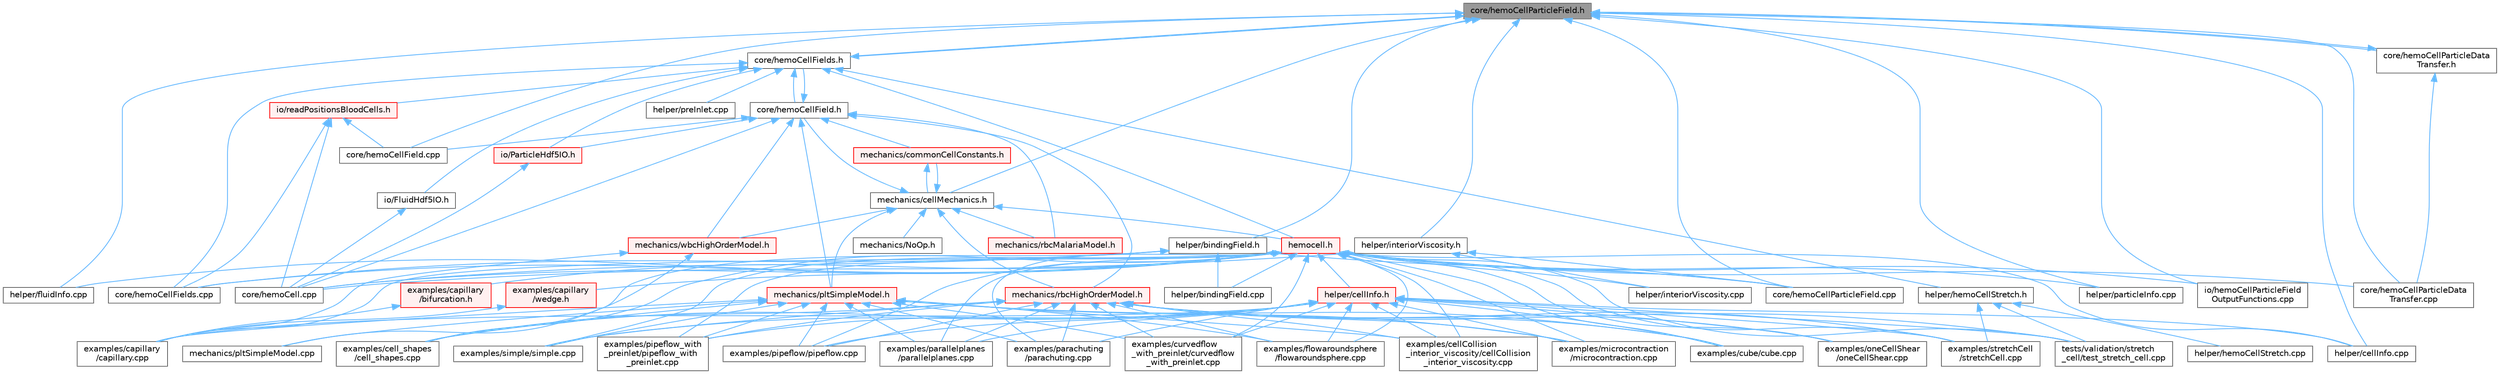 digraph "core/hemoCellParticleField.h"
{
 // LATEX_PDF_SIZE
  bgcolor="transparent";
  edge [fontname=Helvetica,fontsize=10,labelfontname=Helvetica,labelfontsize=10];
  node [fontname=Helvetica,fontsize=10,shape=box,height=0.2,width=0.4];
  Node1 [id="Node000001",label="core/hemoCellParticleField.h",height=0.2,width=0.4,color="gray40", fillcolor="grey60", style="filled", fontcolor="black",tooltip=" "];
  Node1 -> Node2 [id="edge1_Node000001_Node000002",dir="back",color="steelblue1",style="solid",tooltip=" "];
  Node2 [id="Node000002",label="core/hemoCellField.cpp",height=0.2,width=0.4,color="grey40", fillcolor="white", style="filled",URL="$hemoCellField_8cpp.html",tooltip=" "];
  Node1 -> Node3 [id="edge2_Node000001_Node000003",dir="back",color="steelblue1",style="solid",tooltip=" "];
  Node3 [id="Node000003",label="core/hemoCellFields.h",height=0.2,width=0.4,color="grey40", fillcolor="white", style="filled",URL="$hemoCellFields_8h.html",tooltip=" "];
  Node3 -> Node4 [id="edge3_Node000003_Node000004",dir="back",color="steelblue1",style="solid",tooltip=" "];
  Node4 [id="Node000004",label="core/hemoCellField.h",height=0.2,width=0.4,color="grey40", fillcolor="white", style="filled",URL="$hemoCellField_8h.html",tooltip=" "];
  Node4 -> Node5 [id="edge4_Node000004_Node000005",dir="back",color="steelblue1",style="solid",tooltip=" "];
  Node5 [id="Node000005",label="core/hemoCell.cpp",height=0.2,width=0.4,color="grey40", fillcolor="white", style="filled",URL="$hemoCell_8cpp.html",tooltip=" "];
  Node4 -> Node2 [id="edge5_Node000004_Node000002",dir="back",color="steelblue1",style="solid",tooltip=" "];
  Node4 -> Node3 [id="edge6_Node000004_Node000003",dir="back",color="steelblue1",style="solid",tooltip=" "];
  Node4 -> Node6 [id="edge7_Node000004_Node000006",dir="back",color="steelblue1",style="solid",tooltip=" "];
  Node6 [id="Node000006",label="io/ParticleHdf5IO.h",height=0.2,width=0.4,color="red", fillcolor="#FFF0F0", style="filled",URL="$ParticleHdf5IO_8h.html",tooltip=" "];
  Node6 -> Node5 [id="edge8_Node000006_Node000005",dir="back",color="steelblue1",style="solid",tooltip=" "];
  Node4 -> Node8 [id="edge9_Node000004_Node000008",dir="back",color="steelblue1",style="solid",tooltip=" "];
  Node8 [id="Node000008",label="mechanics/commonCellConstants.h",height=0.2,width=0.4,color="red", fillcolor="#FFF0F0", style="filled",URL="$commonCellConstants_8h.html",tooltip=" "];
  Node8 -> Node9 [id="edge10_Node000008_Node000009",dir="back",color="steelblue1",style="solid",tooltip=" "];
  Node9 [id="Node000009",label="mechanics/cellMechanics.h",height=0.2,width=0.4,color="grey40", fillcolor="white", style="filled",URL="$cellMechanics_8h.html",tooltip=" "];
  Node9 -> Node4 [id="edge11_Node000009_Node000004",dir="back",color="steelblue1",style="solid",tooltip=" "];
  Node9 -> Node10 [id="edge12_Node000009_Node000010",dir="back",color="steelblue1",style="solid",tooltip=" "];
  Node10 [id="Node000010",label="hemocell.h",height=0.2,width=0.4,color="red", fillcolor="#FFF0F0", style="filled",URL="$hemocell_8h.html",tooltip=" "];
  Node10 -> Node5 [id="edge13_Node000010_Node000005",dir="back",color="steelblue1",style="solid",tooltip=" "];
  Node10 -> Node11 [id="edge14_Node000010_Node000011",dir="back",color="steelblue1",style="solid",tooltip=" "];
  Node11 [id="Node000011",label="core/hemoCellFields.cpp",height=0.2,width=0.4,color="grey40", fillcolor="white", style="filled",URL="$hemoCellFields_8cpp.html",tooltip=" "];
  Node10 -> Node12 [id="edge15_Node000010_Node000012",dir="back",color="steelblue1",style="solid",tooltip=" "];
  Node12 [id="Node000012",label="core/hemoCellParticleData\lTransfer.cpp",height=0.2,width=0.4,color="grey40", fillcolor="white", style="filled",URL="$hemoCellParticleDataTransfer_8cpp.html",tooltip=" "];
  Node10 -> Node13 [id="edge16_Node000010_Node000013",dir="back",color="steelblue1",style="solid",tooltip=" "];
  Node13 [id="Node000013",label="core/hemoCellParticleField.cpp",height=0.2,width=0.4,color="grey40", fillcolor="white", style="filled",URL="$hemoCellParticleField_8cpp.html",tooltip=" "];
  Node10 -> Node14 [id="edge17_Node000010_Node000014",dir="back",color="steelblue1",style="solid",tooltip=" "];
  Node14 [id="Node000014",label="examples/capillary\l/bifurcation.h",height=0.2,width=0.4,color="red", fillcolor="#FFF0F0", style="filled",URL="$bifurcation_8h.html",tooltip=" "];
  Node14 -> Node16 [id="edge18_Node000014_Node000016",dir="back",color="steelblue1",style="solid",tooltip=" "];
  Node16 [id="Node000016",label="examples/capillary\l/capillary.cpp",height=0.2,width=0.4,color="grey40", fillcolor="white", style="filled",URL="$capillary_8cpp.html",tooltip=" "];
  Node10 -> Node16 [id="edge19_Node000010_Node000016",dir="back",color="steelblue1",style="solid",tooltip=" "];
  Node10 -> Node17 [id="edge20_Node000010_Node000017",dir="back",color="steelblue1",style="solid",tooltip=" "];
  Node17 [id="Node000017",label="examples/capillary\l/wedge.h",height=0.2,width=0.4,color="red", fillcolor="#FFF0F0", style="filled",URL="$wedge_8h.html",tooltip=" "];
  Node17 -> Node16 [id="edge21_Node000017_Node000016",dir="back",color="steelblue1",style="solid",tooltip=" "];
  Node10 -> Node19 [id="edge22_Node000010_Node000019",dir="back",color="steelblue1",style="solid",tooltip=" "];
  Node19 [id="Node000019",label="examples/cellCollision\l_interior_viscosity/cellCollision\l_interior_viscosity.cpp",height=0.2,width=0.4,color="grey40", fillcolor="white", style="filled",URL="$cellCollision__interior__viscosity_8cpp.html",tooltip=" "];
  Node10 -> Node20 [id="edge23_Node000010_Node000020",dir="back",color="steelblue1",style="solid",tooltip=" "];
  Node20 [id="Node000020",label="examples/cell_shapes\l/cell_shapes.cpp",height=0.2,width=0.4,color="grey40", fillcolor="white", style="filled",URL="$cell__shapes_8cpp.html",tooltip=" "];
  Node10 -> Node21 [id="edge24_Node000010_Node000021",dir="back",color="steelblue1",style="solid",tooltip=" "];
  Node21 [id="Node000021",label="examples/cube/cube.cpp",height=0.2,width=0.4,color="grey40", fillcolor="white", style="filled",URL="$examples_2cube_2cube_8cpp.html",tooltip=" "];
  Node10 -> Node22 [id="edge25_Node000010_Node000022",dir="back",color="steelblue1",style="solid",tooltip=" "];
  Node22 [id="Node000022",label="examples/curvedflow\l_with_preinlet/curvedflow\l_with_preinlet.cpp",height=0.2,width=0.4,color="grey40", fillcolor="white", style="filled",URL="$curvedflow__with__preinlet_8cpp.html",tooltip=" "];
  Node10 -> Node23 [id="edge26_Node000010_Node000023",dir="back",color="steelblue1",style="solid",tooltip=" "];
  Node23 [id="Node000023",label="examples/flowaroundsphere\l/flowaroundsphere.cpp",height=0.2,width=0.4,color="grey40", fillcolor="white", style="filled",URL="$flowaroundsphere_8cpp.html",tooltip=" "];
  Node10 -> Node24 [id="edge27_Node000010_Node000024",dir="back",color="steelblue1",style="solid",tooltip=" "];
  Node24 [id="Node000024",label="examples/microcontraction\l/microcontraction.cpp",height=0.2,width=0.4,color="grey40", fillcolor="white", style="filled",URL="$microcontraction_8cpp.html",tooltip=" "];
  Node10 -> Node25 [id="edge28_Node000010_Node000025",dir="back",color="steelblue1",style="solid",tooltip=" "];
  Node25 [id="Node000025",label="examples/oneCellShear\l/oneCellShear.cpp",height=0.2,width=0.4,color="grey40", fillcolor="white", style="filled",URL="$oneCellShear_8cpp.html",tooltip=" "];
  Node10 -> Node26 [id="edge29_Node000010_Node000026",dir="back",color="steelblue1",style="solid",tooltip=" "];
  Node26 [id="Node000026",label="examples/parachuting\l/parachuting.cpp",height=0.2,width=0.4,color="grey40", fillcolor="white", style="filled",URL="$parachuting_8cpp.html",tooltip=" "];
  Node10 -> Node27 [id="edge30_Node000010_Node000027",dir="back",color="steelblue1",style="solid",tooltip=" "];
  Node27 [id="Node000027",label="examples/parallelplanes\l/parallelplanes.cpp",height=0.2,width=0.4,color="grey40", fillcolor="white", style="filled",URL="$parallelplanes_8cpp.html",tooltip=" "];
  Node10 -> Node28 [id="edge31_Node000010_Node000028",dir="back",color="steelblue1",style="solid",tooltip=" "];
  Node28 [id="Node000028",label="examples/pipeflow/pipeflow.cpp",height=0.2,width=0.4,color="grey40", fillcolor="white", style="filled",URL="$pipeflow_8cpp.html",tooltip=" "];
  Node10 -> Node29 [id="edge32_Node000010_Node000029",dir="back",color="steelblue1",style="solid",tooltip=" "];
  Node29 [id="Node000029",label="examples/pipeflow_with\l_preinlet/pipeflow_with\l_preinlet.cpp",height=0.2,width=0.4,color="grey40", fillcolor="white", style="filled",URL="$pipeflow__with__preinlet_8cpp.html",tooltip=" "];
  Node10 -> Node30 [id="edge33_Node000010_Node000030",dir="back",color="steelblue1",style="solid",tooltip=" "];
  Node30 [id="Node000030",label="examples/simple/simple.cpp",height=0.2,width=0.4,color="grey40", fillcolor="white", style="filled",URL="$simple_8cpp.html",tooltip=" "];
  Node10 -> Node31 [id="edge34_Node000010_Node000031",dir="back",color="steelblue1",style="solid",tooltip=" "];
  Node31 [id="Node000031",label="examples/stretchCell\l/stretchCell.cpp",height=0.2,width=0.4,color="grey40", fillcolor="white", style="filled",URL="$stretchCell_8cpp.html",tooltip=" "];
  Node10 -> Node32 [id="edge35_Node000010_Node000032",dir="back",color="steelblue1",style="solid",tooltip=" "];
  Node32 [id="Node000032",label="helper/bindingField.cpp",height=0.2,width=0.4,color="grey40", fillcolor="white", style="filled",URL="$bindingField_8cpp.html",tooltip=" "];
  Node10 -> Node33 [id="edge36_Node000010_Node000033",dir="back",color="steelblue1",style="solid",tooltip=" "];
  Node33 [id="Node000033",label="helper/cellInfo.cpp",height=0.2,width=0.4,color="grey40", fillcolor="white", style="filled",URL="$cellInfo_8cpp.html",tooltip=" "];
  Node10 -> Node34 [id="edge37_Node000010_Node000034",dir="back",color="steelblue1",style="solid",tooltip=" "];
  Node34 [id="Node000034",label="helper/cellInfo.h",height=0.2,width=0.4,color="red", fillcolor="#FFF0F0", style="filled",URL="$cellInfo_8h.html",tooltip=" "];
  Node34 -> Node16 [id="edge38_Node000034_Node000016",dir="back",color="steelblue1",style="solid",tooltip=" "];
  Node34 -> Node19 [id="edge39_Node000034_Node000019",dir="back",color="steelblue1",style="solid",tooltip=" "];
  Node34 -> Node20 [id="edge40_Node000034_Node000020",dir="back",color="steelblue1",style="solid",tooltip=" "];
  Node34 -> Node21 [id="edge41_Node000034_Node000021",dir="back",color="steelblue1",style="solid",tooltip=" "];
  Node34 -> Node22 [id="edge42_Node000034_Node000022",dir="back",color="steelblue1",style="solid",tooltip=" "];
  Node34 -> Node23 [id="edge43_Node000034_Node000023",dir="back",color="steelblue1",style="solid",tooltip=" "];
  Node34 -> Node24 [id="edge44_Node000034_Node000024",dir="back",color="steelblue1",style="solid",tooltip=" "];
  Node34 -> Node25 [id="edge45_Node000034_Node000025",dir="back",color="steelblue1",style="solid",tooltip=" "];
  Node34 -> Node26 [id="edge46_Node000034_Node000026",dir="back",color="steelblue1",style="solid",tooltip=" "];
  Node34 -> Node27 [id="edge47_Node000034_Node000027",dir="back",color="steelblue1",style="solid",tooltip=" "];
  Node34 -> Node28 [id="edge48_Node000034_Node000028",dir="back",color="steelblue1",style="solid",tooltip=" "];
  Node34 -> Node29 [id="edge49_Node000034_Node000029",dir="back",color="steelblue1",style="solid",tooltip=" "];
  Node34 -> Node30 [id="edge50_Node000034_Node000030",dir="back",color="steelblue1",style="solid",tooltip=" "];
  Node34 -> Node31 [id="edge51_Node000034_Node000031",dir="back",color="steelblue1",style="solid",tooltip=" "];
  Node34 -> Node33 [id="edge52_Node000034_Node000033",dir="back",color="steelblue1",style="solid",tooltip=" "];
  Node34 -> Node39 [id="edge53_Node000034_Node000039",dir="back",color="steelblue1",style="solid",tooltip=" "];
  Node39 [id="Node000039",label="tests/validation/stretch\l_cell/test_stretch_cell.cpp",height=0.2,width=0.4,color="grey40", fillcolor="white", style="filled",URL="$test__stretch__cell_8cpp.html",tooltip=" "];
  Node10 -> Node40 [id="edge54_Node000010_Node000040",dir="back",color="steelblue1",style="solid",tooltip=" "];
  Node40 [id="Node000040",label="helper/fluidInfo.cpp",height=0.2,width=0.4,color="grey40", fillcolor="white", style="filled",URL="$fluidInfo_8cpp.html",tooltip=" "];
  Node10 -> Node42 [id="edge55_Node000010_Node000042",dir="back",color="steelblue1",style="solid",tooltip=" "];
  Node42 [id="Node000042",label="helper/interiorViscosity.cpp",height=0.2,width=0.4,color="grey40", fillcolor="white", style="filled",URL="$interiorViscosity_8cpp.html",tooltip=" "];
  Node10 -> Node46 [id="edge56_Node000010_Node000046",dir="back",color="steelblue1",style="solid",tooltip=" "];
  Node46 [id="Node000046",label="helper/particleInfo.cpp",height=0.2,width=0.4,color="grey40", fillcolor="white", style="filled",URL="$particleInfo_8cpp.html",tooltip=" "];
  Node10 -> Node52 [id="edge57_Node000010_Node000052",dir="back",color="steelblue1",style="solid",tooltip=" "];
  Node52 [id="Node000052",label="io/hemoCellParticleField\lOutputFunctions.cpp",height=0.2,width=0.4,color="grey40", fillcolor="white", style="filled",URL="$hemoCellParticleFieldOutputFunctions_8cpp.html",tooltip=" "];
  Node10 -> Node39 [id="edge58_Node000010_Node000039",dir="back",color="steelblue1",style="solid",tooltip=" "];
  Node9 -> Node54 [id="edge59_Node000009_Node000054",dir="back",color="steelblue1",style="solid",tooltip=" "];
  Node54 [id="Node000054",label="mechanics/NoOp.h",height=0.2,width=0.4,color="grey40", fillcolor="white", style="filled",URL="$NoOp_8h.html",tooltip=" "];
  Node9 -> Node8 [id="edge60_Node000009_Node000008",dir="back",color="steelblue1",style="solid",tooltip=" "];
  Node9 -> Node55 [id="edge61_Node000009_Node000055",dir="back",color="steelblue1",style="solid",tooltip=" "];
  Node55 [id="Node000055",label="mechanics/pltSimpleModel.h",height=0.2,width=0.4,color="red", fillcolor="#FFF0F0", style="filled",URL="$pltSimpleModel_8h.html",tooltip=" "];
  Node55 -> Node16 [id="edge62_Node000055_Node000016",dir="back",color="steelblue1",style="solid",tooltip=" "];
  Node55 -> Node19 [id="edge63_Node000055_Node000019",dir="back",color="steelblue1",style="solid",tooltip=" "];
  Node55 -> Node20 [id="edge64_Node000055_Node000020",dir="back",color="steelblue1",style="solid",tooltip=" "];
  Node55 -> Node21 [id="edge65_Node000055_Node000021",dir="back",color="steelblue1",style="solid",tooltip=" "];
  Node55 -> Node22 [id="edge66_Node000055_Node000022",dir="back",color="steelblue1",style="solid",tooltip=" "];
  Node55 -> Node23 [id="edge67_Node000055_Node000023",dir="back",color="steelblue1",style="solid",tooltip=" "];
  Node55 -> Node24 [id="edge68_Node000055_Node000024",dir="back",color="steelblue1",style="solid",tooltip=" "];
  Node55 -> Node26 [id="edge69_Node000055_Node000026",dir="back",color="steelblue1",style="solid",tooltip=" "];
  Node55 -> Node27 [id="edge70_Node000055_Node000027",dir="back",color="steelblue1",style="solid",tooltip=" "];
  Node55 -> Node28 [id="edge71_Node000055_Node000028",dir="back",color="steelblue1",style="solid",tooltip=" "];
  Node55 -> Node29 [id="edge72_Node000055_Node000029",dir="back",color="steelblue1",style="solid",tooltip=" "];
  Node55 -> Node30 [id="edge73_Node000055_Node000030",dir="back",color="steelblue1",style="solid",tooltip=" "];
  Node55 -> Node56 [id="edge74_Node000055_Node000056",dir="back",color="steelblue1",style="solid",tooltip=" "];
  Node56 [id="Node000056",label="mechanics/pltSimpleModel.cpp",height=0.2,width=0.4,color="grey40", fillcolor="white", style="filled",URL="$pltSimpleModel_8cpp.html",tooltip=" "];
  Node9 -> Node57 [id="edge75_Node000009_Node000057",dir="back",color="steelblue1",style="solid",tooltip=" "];
  Node57 [id="Node000057",label="mechanics/rbcHighOrderModel.h",height=0.2,width=0.4,color="red", fillcolor="#FFF0F0", style="filled",URL="$rbcHighOrderModel_8h.html",tooltip=" "];
  Node57 -> Node19 [id="edge76_Node000057_Node000019",dir="back",color="steelblue1",style="solid",tooltip=" "];
  Node57 -> Node20 [id="edge77_Node000057_Node000020",dir="back",color="steelblue1",style="solid",tooltip=" "];
  Node57 -> Node21 [id="edge78_Node000057_Node000021",dir="back",color="steelblue1",style="solid",tooltip=" "];
  Node57 -> Node22 [id="edge79_Node000057_Node000022",dir="back",color="steelblue1",style="solid",tooltip=" "];
  Node57 -> Node23 [id="edge80_Node000057_Node000023",dir="back",color="steelblue1",style="solid",tooltip=" "];
  Node57 -> Node24 [id="edge81_Node000057_Node000024",dir="back",color="steelblue1",style="solid",tooltip=" "];
  Node57 -> Node25 [id="edge82_Node000057_Node000025",dir="back",color="steelblue1",style="solid",tooltip=" "];
  Node57 -> Node26 [id="edge83_Node000057_Node000026",dir="back",color="steelblue1",style="solid",tooltip=" "];
  Node57 -> Node27 [id="edge84_Node000057_Node000027",dir="back",color="steelblue1",style="solid",tooltip=" "];
  Node57 -> Node28 [id="edge85_Node000057_Node000028",dir="back",color="steelblue1",style="solid",tooltip=" "];
  Node57 -> Node29 [id="edge86_Node000057_Node000029",dir="back",color="steelblue1",style="solid",tooltip=" "];
  Node57 -> Node30 [id="edge87_Node000057_Node000030",dir="back",color="steelblue1",style="solid",tooltip=" "];
  Node57 -> Node31 [id="edge88_Node000057_Node000031",dir="back",color="steelblue1",style="solid",tooltip=" "];
  Node57 -> Node39 [id="edge89_Node000057_Node000039",dir="back",color="steelblue1",style="solid",tooltip=" "];
  Node9 -> Node59 [id="edge90_Node000009_Node000059",dir="back",color="steelblue1",style="solid",tooltip=" "];
  Node59 [id="Node000059",label="mechanics/rbcMalariaModel.h",height=0.2,width=0.4,color="red", fillcolor="#FFF0F0", style="filled",URL="$rbcMalariaModel_8h.html",tooltip=" "];
  Node9 -> Node61 [id="edge91_Node000009_Node000061",dir="back",color="steelblue1",style="solid",tooltip=" "];
  Node61 [id="Node000061",label="mechanics/wbcHighOrderModel.h",height=0.2,width=0.4,color="red", fillcolor="#FFF0F0", style="filled",URL="$wbcHighOrderModel_8h.html",tooltip=" "];
  Node61 -> Node16 [id="edge92_Node000061_Node000016",dir="back",color="steelblue1",style="solid",tooltip=" "];
  Node61 -> Node20 [id="edge93_Node000061_Node000020",dir="back",color="steelblue1",style="solid",tooltip=" "];
  Node4 -> Node55 [id="edge94_Node000004_Node000055",dir="back",color="steelblue1",style="solid",tooltip=" "];
  Node4 -> Node57 [id="edge95_Node000004_Node000057",dir="back",color="steelblue1",style="solid",tooltip=" "];
  Node4 -> Node59 [id="edge96_Node000004_Node000059",dir="back",color="steelblue1",style="solid",tooltip=" "];
  Node4 -> Node61 [id="edge97_Node000004_Node000061",dir="back",color="steelblue1",style="solid",tooltip=" "];
  Node3 -> Node11 [id="edge98_Node000003_Node000011",dir="back",color="steelblue1",style="solid",tooltip=" "];
  Node3 -> Node1 [id="edge99_Node000003_Node000001",dir="back",color="steelblue1",style="solid",tooltip=" "];
  Node3 -> Node64 [id="edge100_Node000003_Node000064",dir="back",color="steelblue1",style="solid",tooltip=" "];
  Node64 [id="Node000064",label="helper/hemoCellStretch.h",height=0.2,width=0.4,color="grey40", fillcolor="white", style="filled",URL="$hemoCellStretch_8h.html",tooltip=" "];
  Node64 -> Node31 [id="edge101_Node000064_Node000031",dir="back",color="steelblue1",style="solid",tooltip=" "];
  Node64 -> Node65 [id="edge102_Node000064_Node000065",dir="back",color="steelblue1",style="solid",tooltip=" "];
  Node65 [id="Node000065",label="helper/hemoCellStretch.cpp",height=0.2,width=0.4,color="grey40", fillcolor="white", style="filled",URL="$hemoCellStretch_8cpp.html",tooltip=" "];
  Node64 -> Node39 [id="edge103_Node000064_Node000039",dir="back",color="steelblue1",style="solid",tooltip=" "];
  Node3 -> Node49 [id="edge104_Node000003_Node000049",dir="back",color="steelblue1",style="solid",tooltip=" "];
  Node49 [id="Node000049",label="helper/preInlet.cpp",height=0.2,width=0.4,color="grey40", fillcolor="white", style="filled",URL="$preInlet_8cpp.html",tooltip=" "];
  Node3 -> Node10 [id="edge105_Node000003_Node000010",dir="back",color="steelblue1",style="solid",tooltip=" "];
  Node3 -> Node66 [id="edge106_Node000003_Node000066",dir="back",color="steelblue1",style="solid",tooltip=" "];
  Node66 [id="Node000066",label="io/FluidHdf5IO.h",height=0.2,width=0.4,color="grey40", fillcolor="white", style="filled",URL="$FluidHdf5IO_8h.html",tooltip=" "];
  Node66 -> Node5 [id="edge107_Node000066_Node000005",dir="back",color="steelblue1",style="solid",tooltip=" "];
  Node3 -> Node6 [id="edge108_Node000003_Node000006",dir="back",color="steelblue1",style="solid",tooltip=" "];
  Node3 -> Node67 [id="edge109_Node000003_Node000067",dir="back",color="steelblue1",style="solid",tooltip=" "];
  Node67 [id="Node000067",label="io/readPositionsBloodCells.h",height=0.2,width=0.4,color="red", fillcolor="#FFF0F0", style="filled",URL="$readPositionsBloodCells_8h.html",tooltip=" "];
  Node67 -> Node5 [id="edge110_Node000067_Node000005",dir="back",color="steelblue1",style="solid",tooltip=" "];
  Node67 -> Node2 [id="edge111_Node000067_Node000002",dir="back",color="steelblue1",style="solid",tooltip=" "];
  Node67 -> Node11 [id="edge112_Node000067_Node000011",dir="back",color="steelblue1",style="solid",tooltip=" "];
  Node1 -> Node12 [id="edge113_Node000001_Node000012",dir="back",color="steelblue1",style="solid",tooltip=" "];
  Node1 -> Node68 [id="edge114_Node000001_Node000068",dir="back",color="steelblue1",style="solid",tooltip=" "];
  Node68 [id="Node000068",label="core/hemoCellParticleData\lTransfer.h",height=0.2,width=0.4,color="grey40", fillcolor="white", style="filled",URL="$hemoCellParticleDataTransfer_8h.html",tooltip=" "];
  Node68 -> Node12 [id="edge115_Node000068_Node000012",dir="back",color="steelblue1",style="solid",tooltip=" "];
  Node68 -> Node1 [id="edge116_Node000068_Node000001",dir="back",color="steelblue1",style="solid",tooltip=" "];
  Node1 -> Node13 [id="edge117_Node000001_Node000013",dir="back",color="steelblue1",style="solid",tooltip=" "];
  Node1 -> Node69 [id="edge118_Node000001_Node000069",dir="back",color="steelblue1",style="solid",tooltip=" "];
  Node69 [id="Node000069",label="helper/bindingField.h",height=0.2,width=0.4,color="grey40", fillcolor="white", style="filled",URL="$bindingField_8h.html",tooltip=" "];
  Node69 -> Node5 [id="edge119_Node000069_Node000005",dir="back",color="steelblue1",style="solid",tooltip=" "];
  Node69 -> Node11 [id="edge120_Node000069_Node000011",dir="back",color="steelblue1",style="solid",tooltip=" "];
  Node69 -> Node13 [id="edge121_Node000069_Node000013",dir="back",color="steelblue1",style="solid",tooltip=" "];
  Node69 -> Node32 [id="edge122_Node000069_Node000032",dir="back",color="steelblue1",style="solid",tooltip=" "];
  Node69 -> Node56 [id="edge123_Node000069_Node000056",dir="back",color="steelblue1",style="solid",tooltip=" "];
  Node1 -> Node33 [id="edge124_Node000001_Node000033",dir="back",color="steelblue1",style="solid",tooltip=" "];
  Node1 -> Node40 [id="edge125_Node000001_Node000040",dir="back",color="steelblue1",style="solid",tooltip=" "];
  Node1 -> Node70 [id="edge126_Node000001_Node000070",dir="back",color="steelblue1",style="solid",tooltip=" "];
  Node70 [id="Node000070",label="helper/interiorViscosity.h",height=0.2,width=0.4,color="grey40", fillcolor="white", style="filled",URL="$interiorViscosity_8h.html",tooltip=" "];
  Node70 -> Node5 [id="edge127_Node000070_Node000005",dir="back",color="steelblue1",style="solid",tooltip=" "];
  Node70 -> Node13 [id="edge128_Node000070_Node000013",dir="back",color="steelblue1",style="solid",tooltip=" "];
  Node70 -> Node42 [id="edge129_Node000070_Node000042",dir="back",color="steelblue1",style="solid",tooltip=" "];
  Node1 -> Node46 [id="edge130_Node000001_Node000046",dir="back",color="steelblue1",style="solid",tooltip=" "];
  Node1 -> Node52 [id="edge131_Node000001_Node000052",dir="back",color="steelblue1",style="solid",tooltip=" "];
  Node1 -> Node9 [id="edge132_Node000001_Node000009",dir="back",color="steelblue1",style="solid",tooltip=" "];
}
